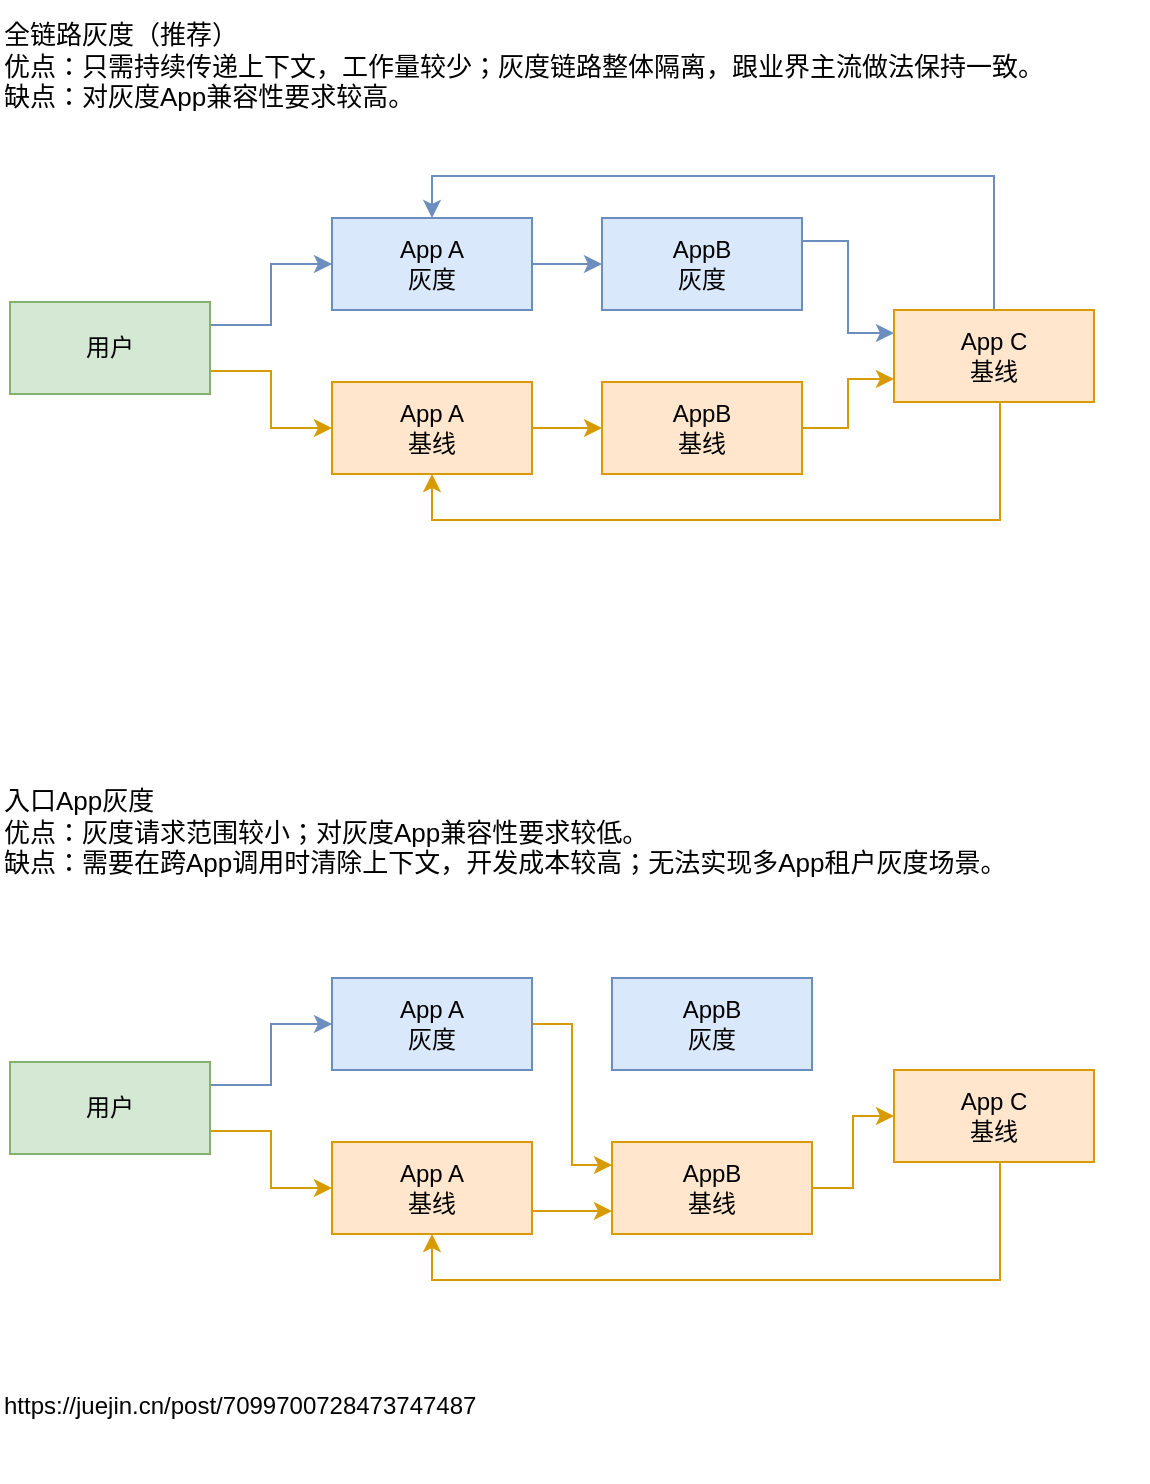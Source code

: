 <mxfile version="21.6.5" type="device">
  <diagram name="第 1 页" id="6VHyrf4RnUP9-guj0Ljb">
    <mxGraphModel dx="1971" dy="1158" grid="0" gridSize="10" guides="1" tooltips="1" connect="1" arrows="1" fold="1" page="1" pageScale="1" pageWidth="2339" pageHeight="3300" math="0" shadow="0">
      <root>
        <mxCell id="0" />
        <mxCell id="1" parent="0" />
        <mxCell id="qPUMw9kxeBwNoU67YAjY-4" style="edgeStyle=orthogonalEdgeStyle;rounded=0;orthogonalLoop=1;jettySize=auto;html=1;exitX=1;exitY=0.5;exitDx=0;exitDy=0;entryX=0;entryY=0.5;entryDx=0;entryDy=0;fillColor=#dae8fc;strokeColor=#6c8ebf;" edge="1" parent="1" source="UOLmaj7YLkhCM3eoybqw-23" target="UOLmaj7YLkhCM3eoybqw-32">
          <mxGeometry relative="1" as="geometry" />
        </mxCell>
        <mxCell id="UOLmaj7YLkhCM3eoybqw-23" value="App A&lt;br&gt;灰度" style="rounded=0;whiteSpace=wrap;html=1;fillColor=#dae8fc;strokeColor=#6c8ebf;" vertex="1" parent="1">
          <mxGeometry x="819" y="593" width="100" height="46" as="geometry" />
        </mxCell>
        <mxCell id="UOLmaj7YLkhCM3eoybqw-24" style="edgeStyle=orthogonalEdgeStyle;rounded=0;orthogonalLoop=1;jettySize=auto;html=1;exitX=1;exitY=0.5;exitDx=0;exitDy=0;entryX=0;entryY=0.5;entryDx=0;entryDy=0;fillColor=#ffe6cc;strokeColor=#d79b00;" edge="1" source="UOLmaj7YLkhCM3eoybqw-25" target="qPUMw9kxeBwNoU67YAjY-1" parent="1">
          <mxGeometry relative="1" as="geometry" />
        </mxCell>
        <mxCell id="UOLmaj7YLkhCM3eoybqw-25" value="App A&lt;br&gt;基线" style="rounded=0;whiteSpace=wrap;html=1;fillColor=#ffe6cc;strokeColor=#d79b00;" vertex="1" parent="1">
          <mxGeometry x="819" y="675" width="100" height="46" as="geometry" />
        </mxCell>
        <mxCell id="UOLmaj7YLkhCM3eoybqw-26" style="edgeStyle=orthogonalEdgeStyle;rounded=0;orthogonalLoop=1;jettySize=auto;html=1;exitX=1;exitY=0.25;exitDx=0;exitDy=0;entryX=0;entryY=0.5;entryDx=0;entryDy=0;fillColor=#dae8fc;strokeColor=#6c8ebf;" edge="1" source="UOLmaj7YLkhCM3eoybqw-28" target="UOLmaj7YLkhCM3eoybqw-23" parent="1">
          <mxGeometry relative="1" as="geometry" />
        </mxCell>
        <mxCell id="UOLmaj7YLkhCM3eoybqw-27" style="edgeStyle=orthogonalEdgeStyle;rounded=0;orthogonalLoop=1;jettySize=auto;html=1;exitX=1;exitY=0.75;exitDx=0;exitDy=0;entryX=0;entryY=0.5;entryDx=0;entryDy=0;fillColor=#ffe6cc;strokeColor=#d79b00;" edge="1" source="UOLmaj7YLkhCM3eoybqw-28" target="UOLmaj7YLkhCM3eoybqw-25" parent="1">
          <mxGeometry relative="1" as="geometry" />
        </mxCell>
        <mxCell id="UOLmaj7YLkhCM3eoybqw-28" value="用户" style="rounded=0;whiteSpace=wrap;html=1;fillColor=#d5e8d4;strokeColor=#82b366;" vertex="1" parent="1">
          <mxGeometry x="658" y="635" width="100" height="46" as="geometry" />
        </mxCell>
        <mxCell id="UOLmaj7YLkhCM3eoybqw-54" style="edgeStyle=orthogonalEdgeStyle;rounded=0;orthogonalLoop=1;jettySize=auto;html=1;exitX=1;exitY=0.25;exitDx=0;exitDy=0;entryX=0;entryY=0.25;entryDx=0;entryDy=0;fillColor=#dae8fc;strokeColor=#6c8ebf;" edge="1" parent="1" source="UOLmaj7YLkhCM3eoybqw-32" target="UOLmaj7YLkhCM3eoybqw-35">
          <mxGeometry relative="1" as="geometry" />
        </mxCell>
        <mxCell id="UOLmaj7YLkhCM3eoybqw-32" value="AppB&lt;br&gt;灰度" style="rounded=0;whiteSpace=wrap;html=1;fillColor=#dae8fc;strokeColor=#6c8ebf;" vertex="1" parent="1">
          <mxGeometry x="954" y="593" width="100" height="46" as="geometry" />
        </mxCell>
        <mxCell id="UOLmaj7YLkhCM3eoybqw-33" style="edgeStyle=orthogonalEdgeStyle;rounded=0;orthogonalLoop=1;jettySize=auto;html=1;exitX=0.5;exitY=0;exitDx=0;exitDy=0;entryX=0.5;entryY=0;entryDx=0;entryDy=0;fillColor=#dae8fc;strokeColor=#6c8ebf;" edge="1" source="UOLmaj7YLkhCM3eoybqw-35" target="UOLmaj7YLkhCM3eoybqw-23" parent="1">
          <mxGeometry relative="1" as="geometry">
            <mxPoint x="1153" y="593" as="sourcePoint" />
            <Array as="points">
              <mxPoint x="1150" y="572" />
              <mxPoint x="869" y="572" />
            </Array>
          </mxGeometry>
        </mxCell>
        <mxCell id="UOLmaj7YLkhCM3eoybqw-36" style="edgeStyle=orthogonalEdgeStyle;rounded=0;orthogonalLoop=1;jettySize=auto;html=1;exitX=0.5;exitY=1;exitDx=0;exitDy=0;entryX=0.5;entryY=1;entryDx=0;entryDy=0;fillColor=#ffe6cc;strokeColor=#d79b00;" edge="1" parent="1" source="UOLmaj7YLkhCM3eoybqw-35" target="UOLmaj7YLkhCM3eoybqw-25">
          <mxGeometry relative="1" as="geometry">
            <Array as="points">
              <mxPoint x="1153" y="685" />
              <mxPoint x="1153" y="744" />
              <mxPoint x="869" y="744" />
            </Array>
          </mxGeometry>
        </mxCell>
        <mxCell id="UOLmaj7YLkhCM3eoybqw-35" value="App C&lt;br&gt;基线" style="rounded=0;whiteSpace=wrap;html=1;fillColor=#ffe6cc;strokeColor=#d79b00;" vertex="1" parent="1">
          <mxGeometry x="1100" y="639" width="100" height="46" as="geometry" />
        </mxCell>
        <mxCell id="UOLmaj7YLkhCM3eoybqw-38" value="&lt;div style=&quot;font-size: 13px;&quot;&gt;&lt;span style=&quot;background-color: initial;&quot;&gt;&lt;font style=&quot;font-size: 13px;&quot;&gt;全链路灰度（推荐）&lt;/font&gt;&lt;/span&gt;&lt;/div&gt;&lt;div style=&quot;font-size: 13px;&quot;&gt;&lt;span style=&quot;background-color: initial;&quot;&gt;&lt;font style=&quot;font-size: 13px;&quot;&gt;优点：只需持续传递上下文，工作量较少；灰度链路整体隔离，跟业界主流做法保持一致。&lt;/font&gt;&lt;/span&gt;&lt;/div&gt;&lt;div style=&quot;font-size: 13px;&quot;&gt;&lt;span style=&quot;background-color: initial;&quot;&gt;&lt;font style=&quot;font-size: 13px;&quot;&gt;缺点：对灰度App兼容性要求较高。&lt;/font&gt;&lt;/span&gt;&lt;/div&gt;" style="text;html=1;strokeColor=none;fillColor=none;align=left;verticalAlign=middle;whiteSpace=wrap;rounded=0;" vertex="1" parent="1">
          <mxGeometry x="653" y="484" width="574" height="66" as="geometry" />
        </mxCell>
        <mxCell id="UOLmaj7YLkhCM3eoybqw-39" value="&lt;div style=&quot;font-size: 13px;&quot;&gt;&lt;span style=&quot;background-color: initial;&quot;&gt;&lt;font style=&quot;font-size: 13px;&quot;&gt;入口App灰度&lt;/font&gt;&lt;/span&gt;&lt;/div&gt;&lt;div style=&quot;font-size: 13px;&quot;&gt;&lt;span style=&quot;background-color: initial;&quot;&gt;&lt;font style=&quot;font-size: 13px;&quot;&gt;优点：灰度请求范围较小；对灰度App兼容性要求较低。&lt;/font&gt;&lt;/span&gt;&lt;/div&gt;&lt;div style=&quot;font-size: 13px;&quot;&gt;&lt;span style=&quot;background-color: initial;&quot;&gt;&lt;font style=&quot;font-size: 13px;&quot;&gt;缺点：需要在跨App调用时清除上下文，开发成本较高；无法实现多App租户灰度场景。&lt;/font&gt;&lt;/span&gt;&lt;/div&gt;" style="text;html=1;strokeColor=none;fillColor=none;align=left;verticalAlign=middle;whiteSpace=wrap;rounded=0;" vertex="1" parent="1">
          <mxGeometry x="653" y="862" width="566" height="76" as="geometry" />
        </mxCell>
        <mxCell id="qPUMw9kxeBwNoU67YAjY-7" style="edgeStyle=orthogonalEdgeStyle;rounded=0;orthogonalLoop=1;jettySize=auto;html=1;exitX=1;exitY=0.5;exitDx=0;exitDy=0;entryX=0;entryY=0.25;entryDx=0;entryDy=0;fillColor=#ffe6cc;strokeColor=#d79b00;" edge="1" parent="1" source="UOLmaj7YLkhCM3eoybqw-56" target="qPUMw9kxeBwNoU67YAjY-5">
          <mxGeometry relative="1" as="geometry" />
        </mxCell>
        <mxCell id="UOLmaj7YLkhCM3eoybqw-56" value="App A&lt;br&gt;灰度" style="rounded=0;whiteSpace=wrap;html=1;fillColor=#dae8fc;strokeColor=#6c8ebf;" vertex="1" parent="1">
          <mxGeometry x="819" y="973" width="100" height="46" as="geometry" />
        </mxCell>
        <mxCell id="qPUMw9kxeBwNoU67YAjY-10" style="edgeStyle=orthogonalEdgeStyle;rounded=0;orthogonalLoop=1;jettySize=auto;html=1;exitX=1;exitY=0.75;exitDx=0;exitDy=0;entryX=0;entryY=0.75;entryDx=0;entryDy=0;fillColor=#ffe6cc;strokeColor=#d79b00;" edge="1" parent="1" source="UOLmaj7YLkhCM3eoybqw-58" target="qPUMw9kxeBwNoU67YAjY-5">
          <mxGeometry relative="1" as="geometry" />
        </mxCell>
        <mxCell id="UOLmaj7YLkhCM3eoybqw-58" value="App A&lt;br&gt;基线" style="rounded=0;whiteSpace=wrap;html=1;fillColor=#ffe6cc;strokeColor=#d79b00;" vertex="1" parent="1">
          <mxGeometry x="819" y="1055" width="100" height="46" as="geometry" />
        </mxCell>
        <mxCell id="UOLmaj7YLkhCM3eoybqw-59" style="edgeStyle=orthogonalEdgeStyle;rounded=0;orthogonalLoop=1;jettySize=auto;html=1;exitX=1;exitY=0.25;exitDx=0;exitDy=0;entryX=0;entryY=0.5;entryDx=0;entryDy=0;fillColor=#dae8fc;strokeColor=#6c8ebf;" edge="1" source="UOLmaj7YLkhCM3eoybqw-61" target="UOLmaj7YLkhCM3eoybqw-56" parent="1">
          <mxGeometry relative="1" as="geometry" />
        </mxCell>
        <mxCell id="UOLmaj7YLkhCM3eoybqw-60" style="edgeStyle=orthogonalEdgeStyle;rounded=0;orthogonalLoop=1;jettySize=auto;html=1;exitX=1;exitY=0.75;exitDx=0;exitDy=0;entryX=0;entryY=0.5;entryDx=0;entryDy=0;fillColor=#ffe6cc;strokeColor=#d79b00;" edge="1" source="UOLmaj7YLkhCM3eoybqw-61" target="UOLmaj7YLkhCM3eoybqw-58" parent="1">
          <mxGeometry relative="1" as="geometry" />
        </mxCell>
        <mxCell id="UOLmaj7YLkhCM3eoybqw-61" value="用户" style="rounded=0;whiteSpace=wrap;html=1;fillColor=#d5e8d4;strokeColor=#82b366;" vertex="1" parent="1">
          <mxGeometry x="658" y="1015" width="100" height="46" as="geometry" />
        </mxCell>
        <mxCell id="UOLmaj7YLkhCM3eoybqw-64" value="AppB&lt;br&gt;灰度" style="rounded=0;whiteSpace=wrap;html=1;fillColor=#dae8fc;strokeColor=#6c8ebf;" vertex="1" parent="1">
          <mxGeometry x="959" y="973" width="100" height="46" as="geometry" />
        </mxCell>
        <mxCell id="UOLmaj7YLkhCM3eoybqw-66" style="edgeStyle=orthogonalEdgeStyle;rounded=0;orthogonalLoop=1;jettySize=auto;html=1;exitX=0.5;exitY=1;exitDx=0;exitDy=0;entryX=0.5;entryY=1;entryDx=0;entryDy=0;fillColor=#ffe6cc;strokeColor=#d79b00;" edge="1" source="UOLmaj7YLkhCM3eoybqw-67" target="UOLmaj7YLkhCM3eoybqw-58" parent="1">
          <mxGeometry relative="1" as="geometry">
            <Array as="points">
              <mxPoint x="1153" y="1124" />
              <mxPoint x="869" y="1124" />
            </Array>
          </mxGeometry>
        </mxCell>
        <mxCell id="UOLmaj7YLkhCM3eoybqw-67" value="App C&lt;br&gt;基线" style="rounded=0;whiteSpace=wrap;html=1;fillColor=#ffe6cc;strokeColor=#d79b00;" vertex="1" parent="1">
          <mxGeometry x="1100" y="1019" width="100" height="46" as="geometry" />
        </mxCell>
        <mxCell id="qPUMw9kxeBwNoU67YAjY-3" style="edgeStyle=orthogonalEdgeStyle;rounded=0;orthogonalLoop=1;jettySize=auto;html=1;exitX=1;exitY=0.5;exitDx=0;exitDy=0;entryX=0;entryY=0.75;entryDx=0;entryDy=0;fillColor=#ffe6cc;strokeColor=#d79b00;" edge="1" parent="1" source="qPUMw9kxeBwNoU67YAjY-1" target="UOLmaj7YLkhCM3eoybqw-35">
          <mxGeometry relative="1" as="geometry" />
        </mxCell>
        <mxCell id="qPUMw9kxeBwNoU67YAjY-1" value="AppB&lt;br&gt;基线" style="rounded=0;whiteSpace=wrap;html=1;fillColor=#ffe6cc;strokeColor=#d79b00;" vertex="1" parent="1">
          <mxGeometry x="954" y="675" width="100" height="46" as="geometry" />
        </mxCell>
        <mxCell id="qPUMw9kxeBwNoU67YAjY-9" style="edgeStyle=orthogonalEdgeStyle;rounded=0;orthogonalLoop=1;jettySize=auto;html=1;exitX=1;exitY=0.5;exitDx=0;exitDy=0;entryX=0;entryY=0.5;entryDx=0;entryDy=0;fillColor=#ffe6cc;strokeColor=#d79b00;" edge="1" parent="1" source="qPUMw9kxeBwNoU67YAjY-5" target="UOLmaj7YLkhCM3eoybqw-67">
          <mxGeometry relative="1" as="geometry" />
        </mxCell>
        <mxCell id="qPUMw9kxeBwNoU67YAjY-5" value="AppB&lt;br&gt;基线" style="rounded=0;whiteSpace=wrap;html=1;fillColor=#ffe6cc;strokeColor=#d79b00;" vertex="1" parent="1">
          <mxGeometry x="959" y="1055" width="100" height="46" as="geometry" />
        </mxCell>
        <mxCell id="qPUMw9kxeBwNoU67YAjY-11" value="&lt;div style=&quot;&quot;&gt;https://juejin.cn/post/7099700728473747487&lt;br&gt;&lt;/div&gt;" style="text;html=1;strokeColor=none;fillColor=none;align=left;verticalAlign=middle;whiteSpace=wrap;rounded=0;" vertex="1" parent="1">
          <mxGeometry x="653" y="1149" width="445" height="76" as="geometry" />
        </mxCell>
      </root>
    </mxGraphModel>
  </diagram>
</mxfile>
